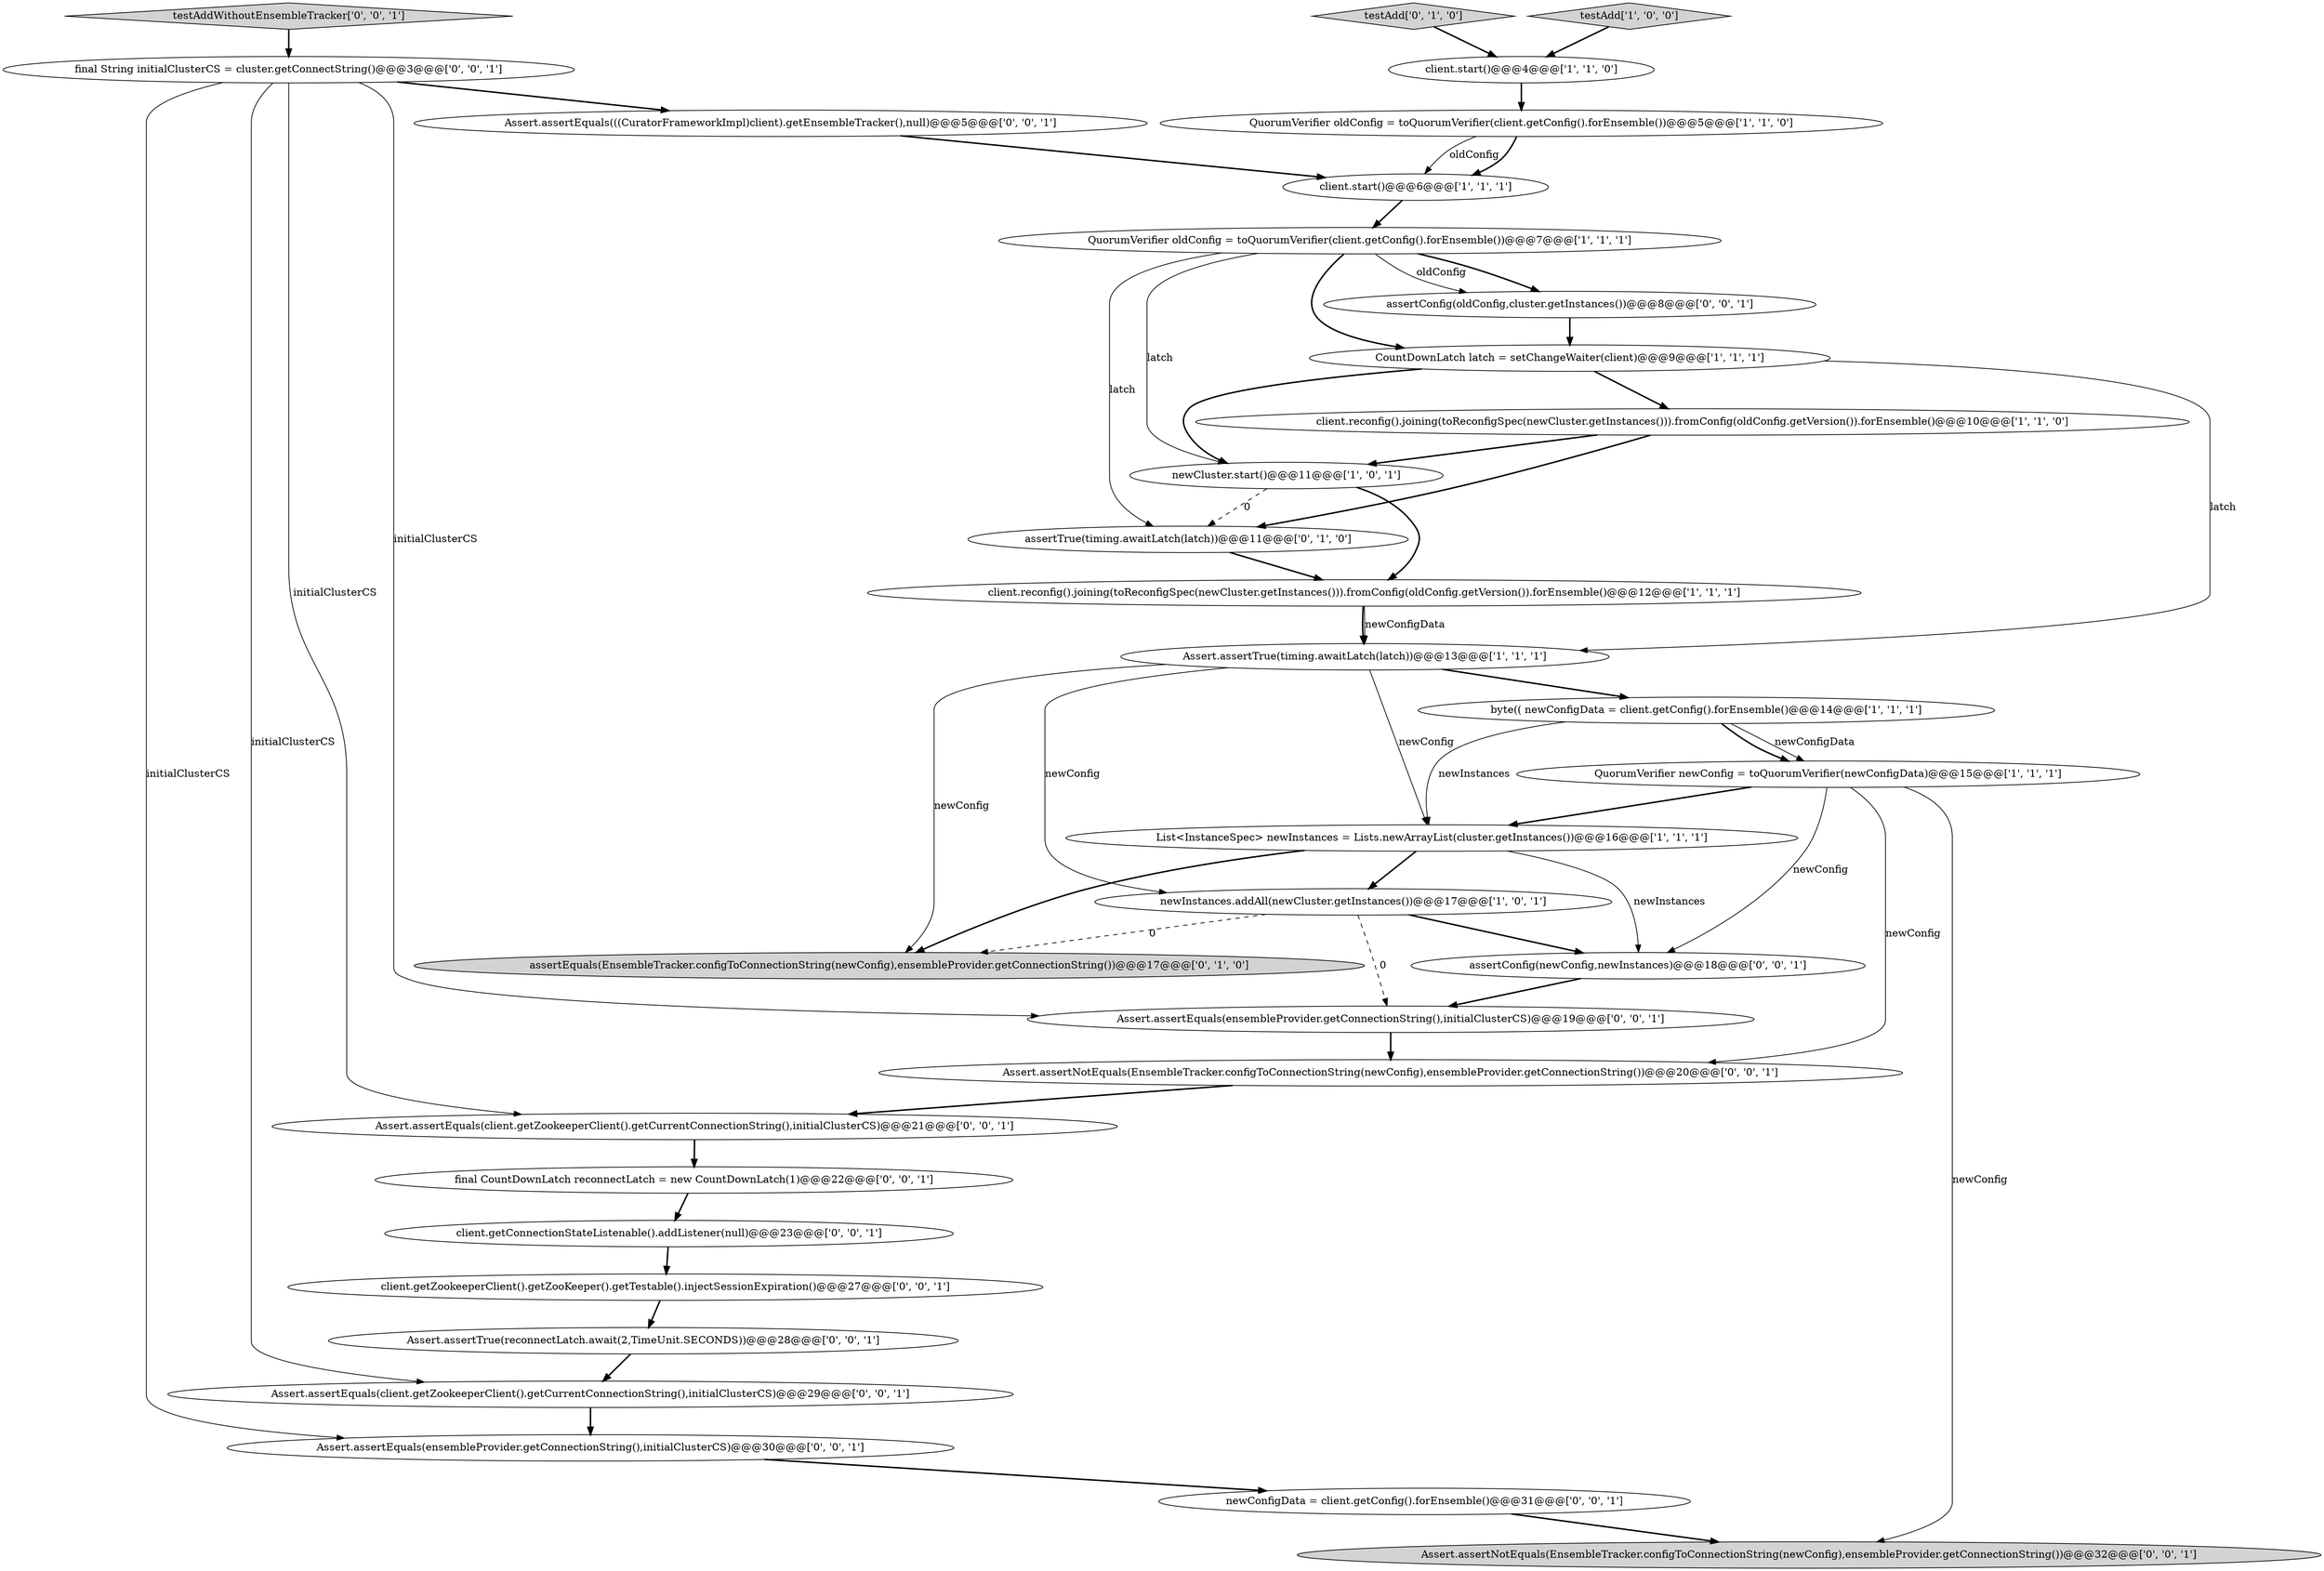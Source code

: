 digraph {
31 [style = filled, label = "client.getZookeeperClient().getZooKeeper().getTestable().injectSessionExpiration()@@@27@@@['0', '0', '1']", fillcolor = white, shape = ellipse image = "AAA0AAABBB3BBB"];
3 [style = filled, label = "Assert.assertTrue(timing.awaitLatch(latch))@@@13@@@['1', '1', '1']", fillcolor = white, shape = ellipse image = "AAA0AAABBB1BBB"];
23 [style = filled, label = "client.getConnectionStateListenable().addListener(null)@@@23@@@['0', '0', '1']", fillcolor = white, shape = ellipse image = "AAA0AAABBB3BBB"];
14 [style = filled, label = "testAdd['0', '1', '0']", fillcolor = lightgray, shape = diamond image = "AAA0AAABBB2BBB"];
4 [style = filled, label = "newInstances.addAll(newCluster.getInstances())@@@17@@@['1', '0', '1']", fillcolor = white, shape = ellipse image = "AAA0AAABBB1BBB"];
7 [style = filled, label = "CountDownLatch latch = setChangeWaiter(client)@@@9@@@['1', '1', '1']", fillcolor = white, shape = ellipse image = "AAA0AAABBB1BBB"];
28 [style = filled, label = "final CountDownLatch reconnectLatch = new CountDownLatch(1)@@@22@@@['0', '0', '1']", fillcolor = white, shape = ellipse image = "AAA0AAABBB3BBB"];
26 [style = filled, label = "testAddWithoutEnsembleTracker['0', '0', '1']", fillcolor = lightgray, shape = diamond image = "AAA0AAABBB3BBB"];
2 [style = filled, label = "client.start()@@@4@@@['1', '1', '0']", fillcolor = white, shape = ellipse image = "AAA0AAABBB1BBB"];
24 [style = filled, label = "assertConfig(newConfig,newInstances)@@@18@@@['0', '0', '1']", fillcolor = white, shape = ellipse image = "AAA0AAABBB3BBB"];
17 [style = filled, label = "Assert.assertEquals(ensembleProvider.getConnectionString(),initialClusterCS)@@@19@@@['0', '0', '1']", fillcolor = white, shape = ellipse image = "AAA0AAABBB3BBB"];
11 [style = filled, label = "QuorumVerifier oldConfig = toQuorumVerifier(client.getConfig().forEnsemble())@@@5@@@['1', '1', '0']", fillcolor = white, shape = ellipse image = "AAA0AAABBB1BBB"];
15 [style = filled, label = "assertEquals(EnsembleTracker.configToConnectionString(newConfig),ensembleProvider.getConnectionString())@@@17@@@['0', '1', '0']", fillcolor = lightgray, shape = ellipse image = "AAA1AAABBB2BBB"];
9 [style = filled, label = "List<InstanceSpec> newInstances = Lists.newArrayList(cluster.getInstances())@@@16@@@['1', '1', '1']", fillcolor = white, shape = ellipse image = "AAA0AAABBB1BBB"];
5 [style = filled, label = "client.start()@@@6@@@['1', '1', '1']", fillcolor = white, shape = ellipse image = "AAA0AAABBB1BBB"];
16 [style = filled, label = "assertTrue(timing.awaitLatch(latch))@@@11@@@['0', '1', '0']", fillcolor = white, shape = ellipse image = "AAA1AAABBB2BBB"];
27 [style = filled, label = "Assert.assertEquals(client.getZookeeperClient().getCurrentConnectionString(),initialClusterCS)@@@21@@@['0', '0', '1']", fillcolor = white, shape = ellipse image = "AAA0AAABBB3BBB"];
25 [style = filled, label = "Assert.assertEquals(ensembleProvider.getConnectionString(),initialClusterCS)@@@30@@@['0', '0', '1']", fillcolor = white, shape = ellipse image = "AAA0AAABBB3BBB"];
12 [style = filled, label = "QuorumVerifier oldConfig = toQuorumVerifier(client.getConfig().forEnsemble())@@@7@@@['1', '1', '1']", fillcolor = white, shape = ellipse image = "AAA0AAABBB1BBB"];
6 [style = filled, label = "client.reconfig().joining(toReconfigSpec(newCluster.getInstances())).fromConfig(oldConfig.getVersion()).forEnsemble()@@@12@@@['1', '1', '1']", fillcolor = white, shape = ellipse image = "AAA0AAABBB1BBB"];
8 [style = filled, label = "QuorumVerifier newConfig = toQuorumVerifier(newConfigData)@@@15@@@['1', '1', '1']", fillcolor = white, shape = ellipse image = "AAA0AAABBB1BBB"];
19 [style = filled, label = "Assert.assertNotEquals(EnsembleTracker.configToConnectionString(newConfig),ensembleProvider.getConnectionString())@@@20@@@['0', '0', '1']", fillcolor = white, shape = ellipse image = "AAA0AAABBB3BBB"];
21 [style = filled, label = "Assert.assertNotEquals(EnsembleTracker.configToConnectionString(newConfig),ensembleProvider.getConnectionString())@@@32@@@['0', '0', '1']", fillcolor = lightgray, shape = ellipse image = "AAA0AAABBB3BBB"];
20 [style = filled, label = "assertConfig(oldConfig,cluster.getInstances())@@@8@@@['0', '0', '1']", fillcolor = white, shape = ellipse image = "AAA0AAABBB3BBB"];
13 [style = filled, label = "byte(( newConfigData = client.getConfig().forEnsemble()@@@14@@@['1', '1', '1']", fillcolor = white, shape = ellipse image = "AAA0AAABBB1BBB"];
30 [style = filled, label = "Assert.assertEquals(client.getZookeeperClient().getCurrentConnectionString(),initialClusterCS)@@@29@@@['0', '0', '1']", fillcolor = white, shape = ellipse image = "AAA0AAABBB3BBB"];
0 [style = filled, label = "client.reconfig().joining(toReconfigSpec(newCluster.getInstances())).fromConfig(oldConfig.getVersion()).forEnsemble()@@@10@@@['1', '1', '0']", fillcolor = white, shape = ellipse image = "AAA0AAABBB1BBB"];
32 [style = filled, label = "newConfigData = client.getConfig().forEnsemble()@@@31@@@['0', '0', '1']", fillcolor = white, shape = ellipse image = "AAA0AAABBB3BBB"];
29 [style = filled, label = "final String initialClusterCS = cluster.getConnectString()@@@3@@@['0', '0', '1']", fillcolor = white, shape = ellipse image = "AAA0AAABBB3BBB"];
18 [style = filled, label = "Assert.assertTrue(reconnectLatch.await(2,TimeUnit.SECONDS))@@@28@@@['0', '0', '1']", fillcolor = white, shape = ellipse image = "AAA0AAABBB3BBB"];
1 [style = filled, label = "newCluster.start()@@@11@@@['1', '0', '1']", fillcolor = white, shape = ellipse image = "AAA0AAABBB1BBB"];
22 [style = filled, label = "Assert.assertEquals(((CuratorFrameworkImpl)client).getEnsembleTracker(),null)@@@5@@@['0', '0', '1']", fillcolor = white, shape = ellipse image = "AAA0AAABBB3BBB"];
10 [style = filled, label = "testAdd['1', '0', '0']", fillcolor = lightgray, shape = diamond image = "AAA0AAABBB1BBB"];
12->7 [style = bold, label=""];
25->32 [style = bold, label=""];
22->5 [style = bold, label=""];
8->9 [style = bold, label=""];
10->2 [style = bold, label=""];
20->7 [style = bold, label=""];
9->4 [style = bold, label=""];
29->17 [style = solid, label="initialClusterCS"];
8->19 [style = solid, label="newConfig"];
27->28 [style = bold, label=""];
7->3 [style = solid, label="latch"];
2->11 [style = bold, label=""];
11->5 [style = solid, label="oldConfig"];
17->19 [style = bold, label=""];
24->17 [style = bold, label=""];
9->24 [style = solid, label="newInstances"];
9->15 [style = bold, label=""];
4->15 [style = dashed, label="0"];
28->23 [style = bold, label=""];
12->1 [style = solid, label="latch"];
29->27 [style = solid, label="initialClusterCS"];
31->18 [style = bold, label=""];
4->17 [style = dashed, label="0"];
30->25 [style = bold, label=""];
1->6 [style = bold, label=""];
3->13 [style = bold, label=""];
29->25 [style = solid, label="initialClusterCS"];
0->1 [style = bold, label=""];
32->21 [style = bold, label=""];
19->27 [style = bold, label=""];
23->31 [style = bold, label=""];
3->15 [style = solid, label="newConfig"];
4->24 [style = bold, label=""];
29->30 [style = solid, label="initialClusterCS"];
13->8 [style = solid, label="newConfigData"];
12->16 [style = solid, label="latch"];
7->0 [style = bold, label=""];
6->3 [style = bold, label=""];
16->6 [style = bold, label=""];
12->20 [style = bold, label=""];
3->9 [style = solid, label="newConfig"];
12->20 [style = solid, label="oldConfig"];
8->21 [style = solid, label="newConfig"];
1->16 [style = dashed, label="0"];
14->2 [style = bold, label=""];
29->22 [style = bold, label=""];
3->4 [style = solid, label="newConfig"];
8->24 [style = solid, label="newConfig"];
5->12 [style = bold, label=""];
7->1 [style = bold, label=""];
13->8 [style = bold, label=""];
18->30 [style = bold, label=""];
26->29 [style = bold, label=""];
11->5 [style = bold, label=""];
13->9 [style = solid, label="newInstances"];
6->3 [style = solid, label="newConfigData"];
0->16 [style = bold, label=""];
}
